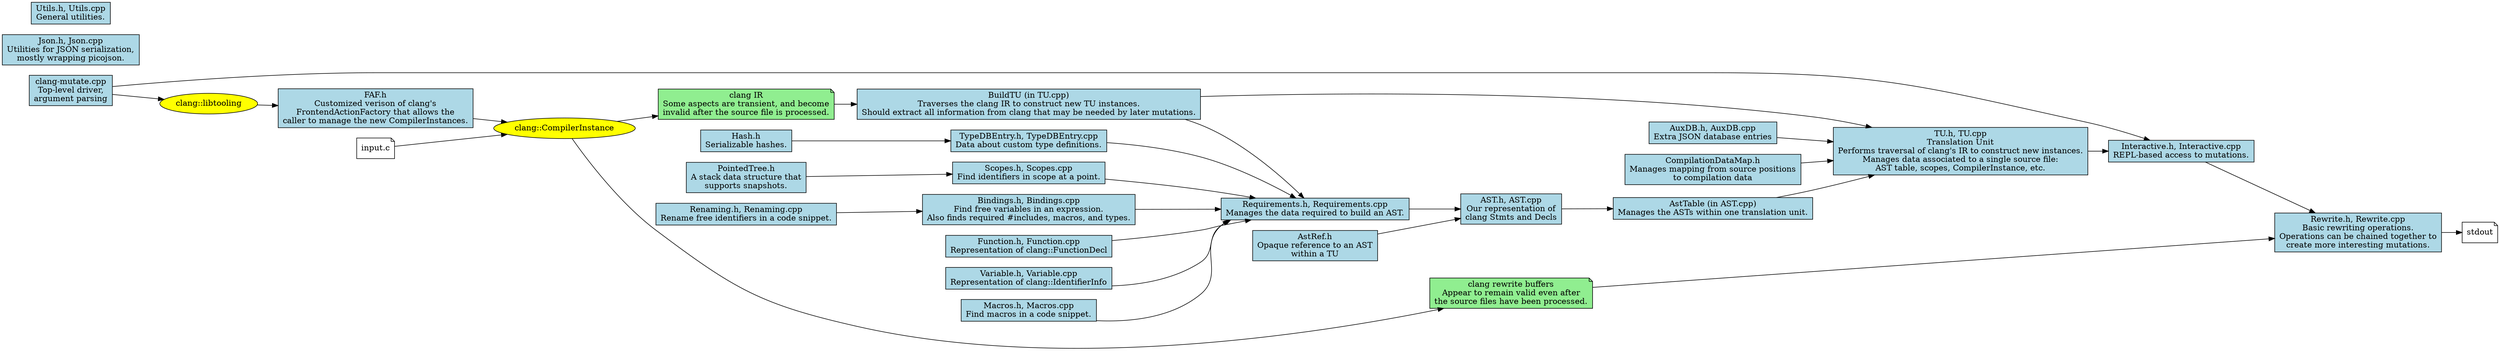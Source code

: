 digraph ClangMutate
{
        node [shape=box,style=filled,fillcolor=lightblue];
        rankdir=LR;
        
        clangmutate [label="clang-mutate.cpp\nTop-level driver,\nargument parsing"];
        tu [label="TU.h, TU.cpp\nTranslation Unit\nPerforms traversal of clang's IR to construct new instances.\nManages data associated to a single source file:\nAST table, scopes, CompilerInstance, etc."];
        astref [label="AstRef.h\nOpaque reference to an AST\nwithin a TU"];
        ast [label="AST.h, AST.cpp\nOur representation of\nclang Stmts and Decls"];
        pt [label="PointedTree.h\nA stack data structure that\nsupports snapshots."];
        aux [label="AuxDB.h, AuxDB.cpp\nExtra JSON database entries"];
        cdm [label="CompilationDataMap.h\nManages mapping from source positions\nto compilation data"];
        faf [label="FAF.h\nCustomized verison of clang's\nFrontendActionFactory that allows the\ncaller to manage the new CompilerInstances."];
        req [label="Requirements.h, Requirements.cpp\nManages the data required to build an AST."];
        
        input [shape=note, label="input.c",fillcolor=white];
        output [shape=note, label="stdout",fillcolor=white];
        ci [shape=oval, label="clang::CompilerInstance",fillcolor=yellow];

        scopes [label="Scopes.h, Scopes.cpp\nFind identifiers in scope at a point."];
        bindings [label="Bindings.h, Bindings.cpp\nFind free variables in an expression.\nAlso finds required #includes, macros, and types."];
        
        buildtu [label="BuildTU (in TU.cpp)\nTraverses the clang IR to construct new TU instances.\nShould extract all information from clang that may be needed by later mutations."];

        asttable [label="AstTable (in AST.cpp)\nManages the ASTs within one translation unit."];
        function [label="Function.h, Function.cpp\nRepresentation of clang::FunctionDecl"];
        variable [label="Variable.h, Variable.cpp\nRepresentation of clang::IdentifierInfo"];
        
        libtooling [shape=oval, label="clang::libtooling",fillcolor=yellow];
        clangir [shape=note, label="clang IR\nSome aspects are transient, and become\ninvalid after the source file is processed.",fillcolor=lightgreen];
        buffer [shape=note, label="clang rewrite buffers\nAppear to remain valid even after\nthe source files have been processed.",fillcolor=lightgreen];
        interactive [label="Interactive.h, Interactive.cpp\nREPL-based access to mutations."];
        rewrite [label="Rewrite.h, Rewrite.cpp\nBasic rewriting operations.\nOperations can be chained together to\ncreate more interesting mutations."];
        renaming [label="Renaming.h, Renaming.cpp\nRename free identifiers in a code snippet."];
        macros [label="Macros.h, Macros.cpp\nFind macros in a code snippet."];
        types [label="TypeDBEntry.h, TypeDBEntry.cpp\nData about custom type definitions."];
        hash [label="Hash.h\nSerializable hashes."]
        json [label="Json.h, Json.cpp\nUtilities for JSON serialization,\nmostly wrapping picojson."];
        utils [label="Utils.h, Utils.cpp\nGeneral utilities."];
        
               
        clangmutate -> libtooling;
        libtooling -> faf -> ci -> clangir -> buildtu;
        ci -> buffer;
        
        input -> ci;
        
        buildtu -> tu;
        asttable -> tu;
        
        pt -> scopes -> req;
        function -> req;
        variable -> req;
        macros -> req;
        renaming -> bindings -> req;
        
        buildtu -> req -> ast -> asttable;
        astref -> ast;
        aux -> tu;
        cdm -> tu;
        
        hash -> types -> req;
        
        clangmutate -> interactive -> rewrite;
        tu -> interactive;
        buffer -> rewrite -> output;
        
}
